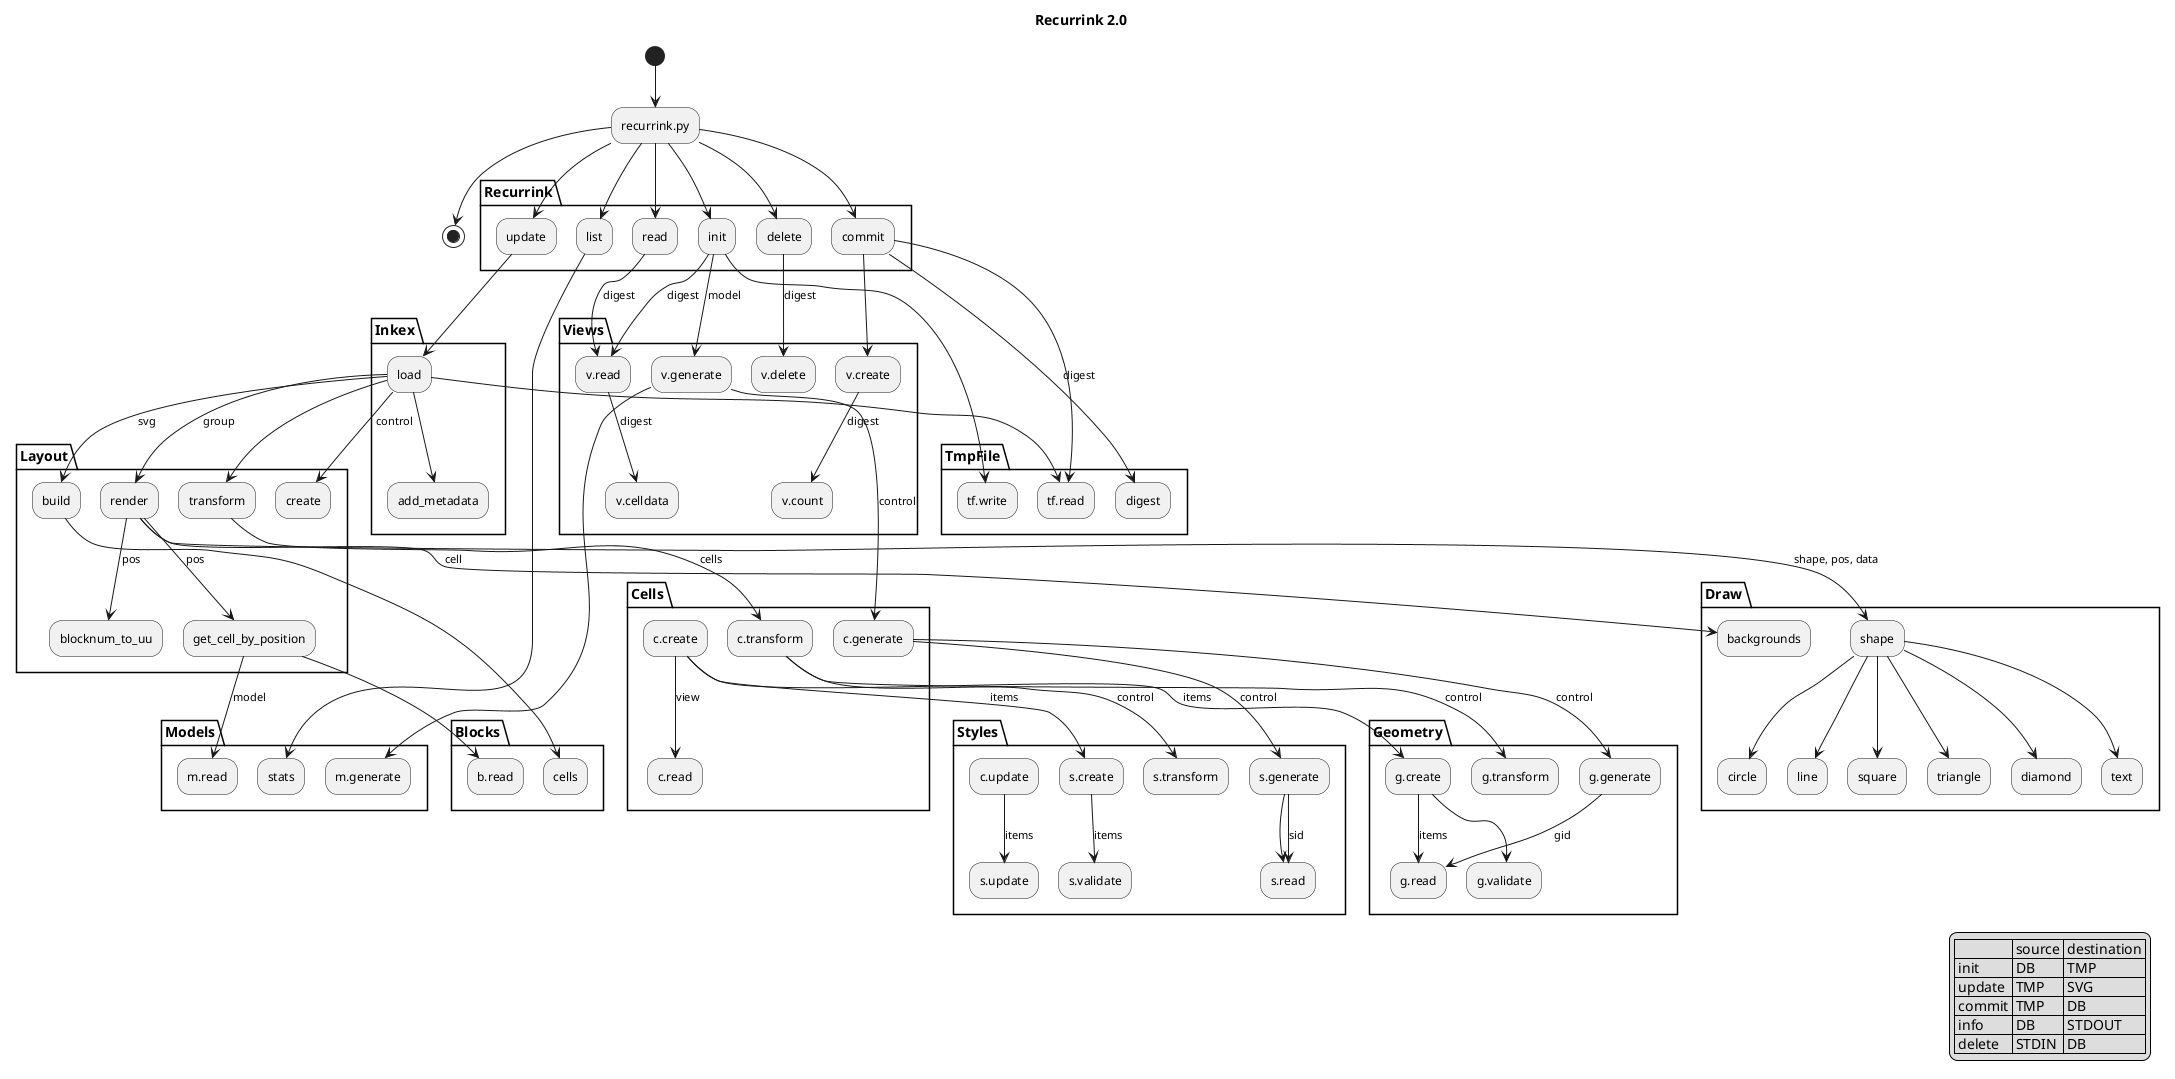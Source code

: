 @startuml
title Recurrink 2.0

(*) --> recurrink.py

partition Recurrink {
  recurrink.py --> list
  recurrink.py --> read
  recurrink.py --> init
  recurrink.py --> update
  recurrink.py --> commit
  recurrink.py --> delete
}
partition Inkex {
  update --> load
  load --> add_metadata
}
partition TmpFile {
  init --> tf.write
  commit -->[digest] digest
  commit --> tf.read
  load --> tf.read
}
partition Layout {
  load --> transform
  load --> [control] create
  load -->[svg] build
  load -->[group] render
  render -->[pos] get_cell_by_position
  render -->[pos] blocknum_to_uu
}
partition Draw {
  render -->[shape, pos, data] shape
  render -->[cell] backgrounds
  shape --> circle
  shape --> line
  shape --> square
  shape --> triangle
  shape --> diamond
  shape --> text
}
partition Blocks {
  get_cell_by_position --> b.read
  build --> cells
}
partition Views {
  init -->[model] v.generate
  init -->[digest] v.read
  read -->[digest] v.read
  commit --> v.create
  delete -->[digest] v.delete
  v.read -->[digest] v.celldata 
  v.create -->[digest] v.count   
}
partition Models {
  get_cell_by_position -->[model] m.read
  v.generate --> m.generate
  list --> stats
}
partition Cells {
  transform -->[cells] c.transform
  c.create -->[view] c.read
  v.generate -->[control] c.generate
}
partition Styles {
  c.create -->[items] s.create
  c.generate -->[control] s.generate
  c.transform -->[control] s.transform
  s.create -->[items] s.validate
  c.update -->[items] s.update
  s.generate --> s.read
  s.generate -->[sid] s.read
}
partition Geometry {
  c.create -->[items] g.create
  c.generate -->[control] g.generate
  c.transform -->[control] g.transform
  g.create -->[items] g.read
  g.generate -->[gid] g.read
  g.create --> g.validate
}
legend right
  |        | source | destination |
  | init   | DB    | TMP   |
  | update | TMP   | SVG   |
  | commit | TMP   | DB    |
  | info   | DB    | STDOUT|
  | delete | STDIN | DB    |
endlegend
recurrink.py --> (*)
@enduml
